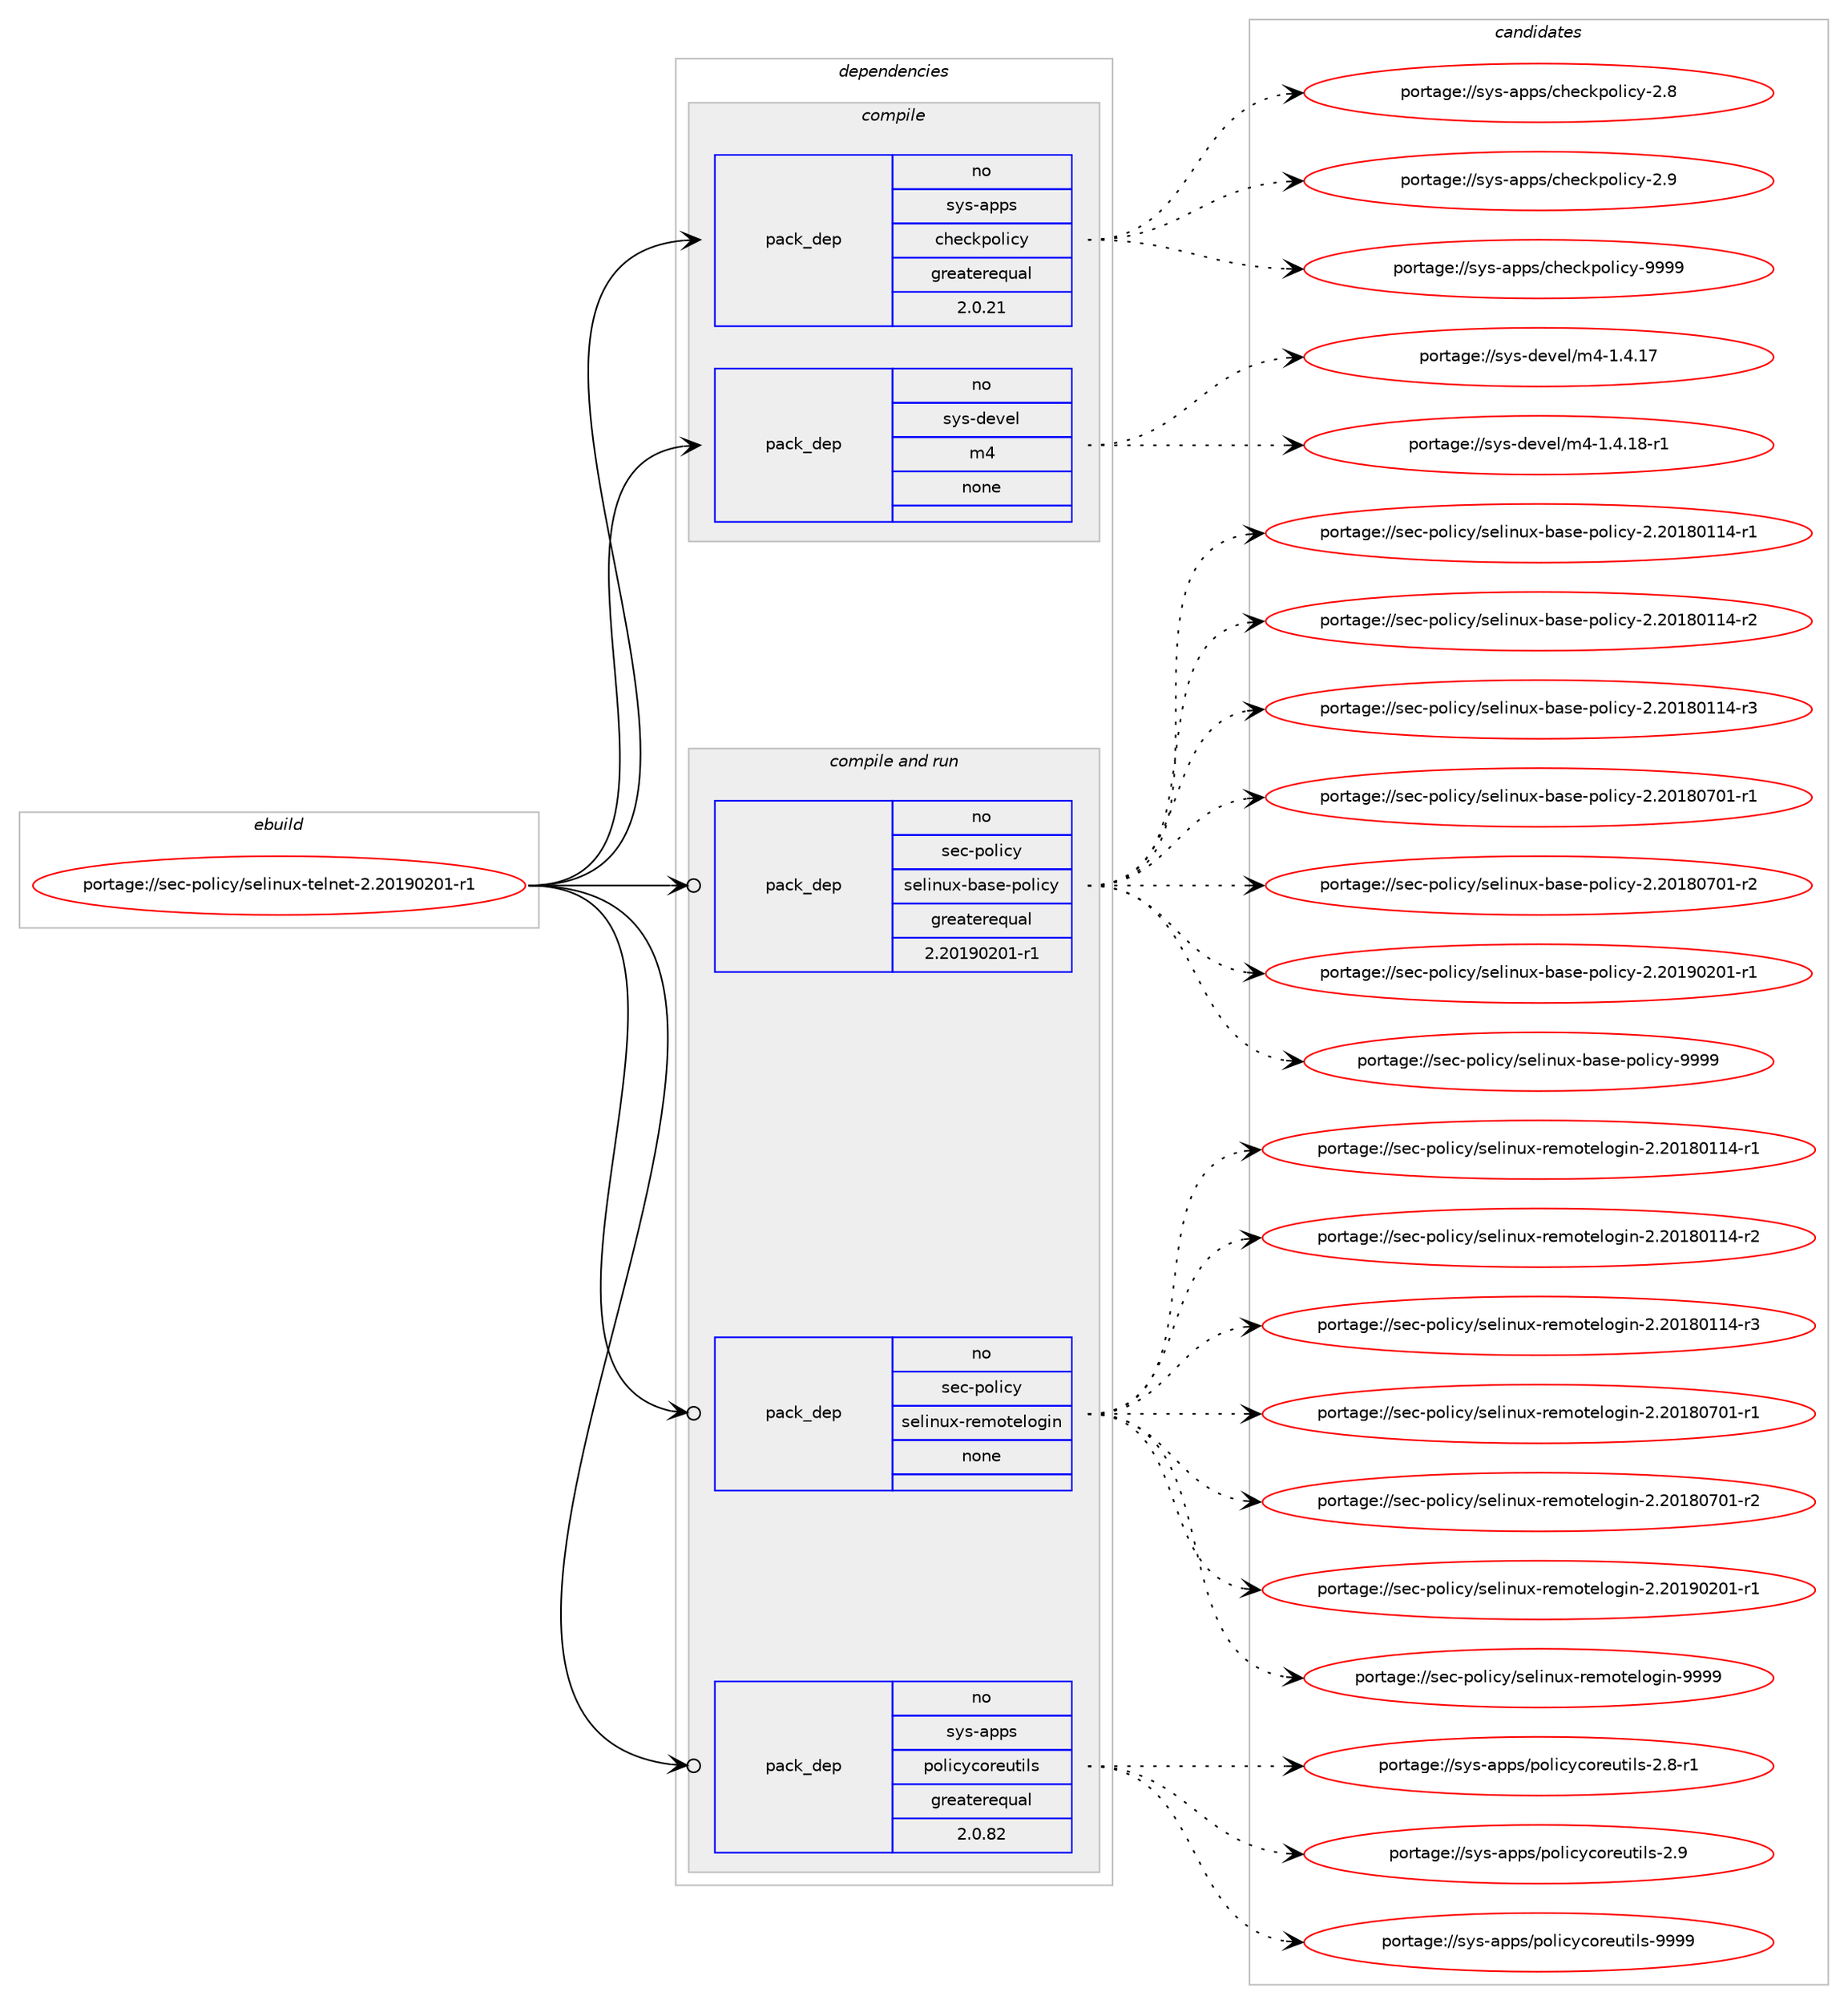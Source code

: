 digraph prolog {

# *************
# Graph options
# *************

newrank=true;
concentrate=true;
compound=true;
graph [rankdir=LR,fontname=Helvetica,fontsize=10,ranksep=1.5];#, ranksep=2.5, nodesep=0.2];
edge  [arrowhead=vee];
node  [fontname=Helvetica,fontsize=10];

# **********
# The ebuild
# **********

subgraph cluster_leftcol {
color=gray;
rank=same;
label=<<i>ebuild</i>>;
id [label="portage://sec-policy/selinux-telnet-2.20190201-r1", color=red, width=4, href="../sec-policy/selinux-telnet-2.20190201-r1.svg"];
}

# ****************
# The dependencies
# ****************

subgraph cluster_midcol {
color=gray;
label=<<i>dependencies</i>>;
subgraph cluster_compile {
fillcolor="#eeeeee";
style=filled;
label=<<i>compile</i>>;
subgraph pack299943 {
dependency405458 [label=<<TABLE BORDER="0" CELLBORDER="1" CELLSPACING="0" CELLPADDING="4" WIDTH="220"><TR><TD ROWSPAN="6" CELLPADDING="30">pack_dep</TD></TR><TR><TD WIDTH="110">no</TD></TR><TR><TD>sys-apps</TD></TR><TR><TD>checkpolicy</TD></TR><TR><TD>greaterequal</TD></TR><TR><TD>2.0.21</TD></TR></TABLE>>, shape=none, color=blue];
}
id:e -> dependency405458:w [weight=20,style="solid",arrowhead="vee"];
subgraph pack299944 {
dependency405459 [label=<<TABLE BORDER="0" CELLBORDER="1" CELLSPACING="0" CELLPADDING="4" WIDTH="220"><TR><TD ROWSPAN="6" CELLPADDING="30">pack_dep</TD></TR><TR><TD WIDTH="110">no</TD></TR><TR><TD>sys-devel</TD></TR><TR><TD>m4</TD></TR><TR><TD>none</TD></TR><TR><TD></TD></TR></TABLE>>, shape=none, color=blue];
}
id:e -> dependency405459:w [weight=20,style="solid",arrowhead="vee"];
}
subgraph cluster_compileandrun {
fillcolor="#eeeeee";
style=filled;
label=<<i>compile and run</i>>;
subgraph pack299945 {
dependency405460 [label=<<TABLE BORDER="0" CELLBORDER="1" CELLSPACING="0" CELLPADDING="4" WIDTH="220"><TR><TD ROWSPAN="6" CELLPADDING="30">pack_dep</TD></TR><TR><TD WIDTH="110">no</TD></TR><TR><TD>sec-policy</TD></TR><TR><TD>selinux-base-policy</TD></TR><TR><TD>greaterequal</TD></TR><TR><TD>2.20190201-r1</TD></TR></TABLE>>, shape=none, color=blue];
}
id:e -> dependency405460:w [weight=20,style="solid",arrowhead="odotvee"];
subgraph pack299946 {
dependency405461 [label=<<TABLE BORDER="0" CELLBORDER="1" CELLSPACING="0" CELLPADDING="4" WIDTH="220"><TR><TD ROWSPAN="6" CELLPADDING="30">pack_dep</TD></TR><TR><TD WIDTH="110">no</TD></TR><TR><TD>sec-policy</TD></TR><TR><TD>selinux-remotelogin</TD></TR><TR><TD>none</TD></TR><TR><TD></TD></TR></TABLE>>, shape=none, color=blue];
}
id:e -> dependency405461:w [weight=20,style="solid",arrowhead="odotvee"];
subgraph pack299947 {
dependency405462 [label=<<TABLE BORDER="0" CELLBORDER="1" CELLSPACING="0" CELLPADDING="4" WIDTH="220"><TR><TD ROWSPAN="6" CELLPADDING="30">pack_dep</TD></TR><TR><TD WIDTH="110">no</TD></TR><TR><TD>sys-apps</TD></TR><TR><TD>policycoreutils</TD></TR><TR><TD>greaterequal</TD></TR><TR><TD>2.0.82</TD></TR></TABLE>>, shape=none, color=blue];
}
id:e -> dependency405462:w [weight=20,style="solid",arrowhead="odotvee"];
}
subgraph cluster_run {
fillcolor="#eeeeee";
style=filled;
label=<<i>run</i>>;
}
}

# **************
# The candidates
# **************

subgraph cluster_choices {
rank=same;
color=gray;
label=<<i>candidates</i>>;

subgraph choice299943 {
color=black;
nodesep=1;
choiceportage11512111545971121121154799104101991071121111081059912145504656 [label="portage://sys-apps/checkpolicy-2.8", color=red, width=4,href="../sys-apps/checkpolicy-2.8.svg"];
choiceportage11512111545971121121154799104101991071121111081059912145504657 [label="portage://sys-apps/checkpolicy-2.9", color=red, width=4,href="../sys-apps/checkpolicy-2.9.svg"];
choiceportage1151211154597112112115479910410199107112111108105991214557575757 [label="portage://sys-apps/checkpolicy-9999", color=red, width=4,href="../sys-apps/checkpolicy-9999.svg"];
dependency405458:e -> choiceportage11512111545971121121154799104101991071121111081059912145504656:w [style=dotted,weight="100"];
dependency405458:e -> choiceportage11512111545971121121154799104101991071121111081059912145504657:w [style=dotted,weight="100"];
dependency405458:e -> choiceportage1151211154597112112115479910410199107112111108105991214557575757:w [style=dotted,weight="100"];
}
subgraph choice299944 {
color=black;
nodesep=1;
choiceportage11512111545100101118101108471095245494652464955 [label="portage://sys-devel/m4-1.4.17", color=red, width=4,href="../sys-devel/m4-1.4.17.svg"];
choiceportage115121115451001011181011084710952454946524649564511449 [label="portage://sys-devel/m4-1.4.18-r1", color=red, width=4,href="../sys-devel/m4-1.4.18-r1.svg"];
dependency405459:e -> choiceportage11512111545100101118101108471095245494652464955:w [style=dotted,weight="100"];
dependency405459:e -> choiceportage115121115451001011181011084710952454946524649564511449:w [style=dotted,weight="100"];
}
subgraph choice299945 {
color=black;
nodesep=1;
choiceportage11510199451121111081059912147115101108105110117120459897115101451121111081059912145504650484956484949524511449 [label="portage://sec-policy/selinux-base-policy-2.20180114-r1", color=red, width=4,href="../sec-policy/selinux-base-policy-2.20180114-r1.svg"];
choiceportage11510199451121111081059912147115101108105110117120459897115101451121111081059912145504650484956484949524511450 [label="portage://sec-policy/selinux-base-policy-2.20180114-r2", color=red, width=4,href="../sec-policy/selinux-base-policy-2.20180114-r2.svg"];
choiceportage11510199451121111081059912147115101108105110117120459897115101451121111081059912145504650484956484949524511451 [label="portage://sec-policy/selinux-base-policy-2.20180114-r3", color=red, width=4,href="../sec-policy/selinux-base-policy-2.20180114-r3.svg"];
choiceportage11510199451121111081059912147115101108105110117120459897115101451121111081059912145504650484956485548494511449 [label="portage://sec-policy/selinux-base-policy-2.20180701-r1", color=red, width=4,href="../sec-policy/selinux-base-policy-2.20180701-r1.svg"];
choiceportage11510199451121111081059912147115101108105110117120459897115101451121111081059912145504650484956485548494511450 [label="portage://sec-policy/selinux-base-policy-2.20180701-r2", color=red, width=4,href="../sec-policy/selinux-base-policy-2.20180701-r2.svg"];
choiceportage11510199451121111081059912147115101108105110117120459897115101451121111081059912145504650484957485048494511449 [label="portage://sec-policy/selinux-base-policy-2.20190201-r1", color=red, width=4,href="../sec-policy/selinux-base-policy-2.20190201-r1.svg"];
choiceportage1151019945112111108105991214711510110810511011712045989711510145112111108105991214557575757 [label="portage://sec-policy/selinux-base-policy-9999", color=red, width=4,href="../sec-policy/selinux-base-policy-9999.svg"];
dependency405460:e -> choiceportage11510199451121111081059912147115101108105110117120459897115101451121111081059912145504650484956484949524511449:w [style=dotted,weight="100"];
dependency405460:e -> choiceportage11510199451121111081059912147115101108105110117120459897115101451121111081059912145504650484956484949524511450:w [style=dotted,weight="100"];
dependency405460:e -> choiceportage11510199451121111081059912147115101108105110117120459897115101451121111081059912145504650484956484949524511451:w [style=dotted,weight="100"];
dependency405460:e -> choiceportage11510199451121111081059912147115101108105110117120459897115101451121111081059912145504650484956485548494511449:w [style=dotted,weight="100"];
dependency405460:e -> choiceportage11510199451121111081059912147115101108105110117120459897115101451121111081059912145504650484956485548494511450:w [style=dotted,weight="100"];
dependency405460:e -> choiceportage11510199451121111081059912147115101108105110117120459897115101451121111081059912145504650484957485048494511449:w [style=dotted,weight="100"];
dependency405460:e -> choiceportage1151019945112111108105991214711510110810511011712045989711510145112111108105991214557575757:w [style=dotted,weight="100"];
}
subgraph choice299946 {
color=black;
nodesep=1;
choiceportage115101994511211110810599121471151011081051101171204511410110911111610110811110310511045504650484956484949524511449 [label="portage://sec-policy/selinux-remotelogin-2.20180114-r1", color=red, width=4,href="../sec-policy/selinux-remotelogin-2.20180114-r1.svg"];
choiceportage115101994511211110810599121471151011081051101171204511410110911111610110811110310511045504650484956484949524511450 [label="portage://sec-policy/selinux-remotelogin-2.20180114-r2", color=red, width=4,href="../sec-policy/selinux-remotelogin-2.20180114-r2.svg"];
choiceportage115101994511211110810599121471151011081051101171204511410110911111610110811110310511045504650484956484949524511451 [label="portage://sec-policy/selinux-remotelogin-2.20180114-r3", color=red, width=4,href="../sec-policy/selinux-remotelogin-2.20180114-r3.svg"];
choiceportage115101994511211110810599121471151011081051101171204511410110911111610110811110310511045504650484956485548494511449 [label="portage://sec-policy/selinux-remotelogin-2.20180701-r1", color=red, width=4,href="../sec-policy/selinux-remotelogin-2.20180701-r1.svg"];
choiceportage115101994511211110810599121471151011081051101171204511410110911111610110811110310511045504650484956485548494511450 [label="portage://sec-policy/selinux-remotelogin-2.20180701-r2", color=red, width=4,href="../sec-policy/selinux-remotelogin-2.20180701-r2.svg"];
choiceportage115101994511211110810599121471151011081051101171204511410110911111610110811110310511045504650484957485048494511449 [label="portage://sec-policy/selinux-remotelogin-2.20190201-r1", color=red, width=4,href="../sec-policy/selinux-remotelogin-2.20190201-r1.svg"];
choiceportage11510199451121111081059912147115101108105110117120451141011091111161011081111031051104557575757 [label="portage://sec-policy/selinux-remotelogin-9999", color=red, width=4,href="../sec-policy/selinux-remotelogin-9999.svg"];
dependency405461:e -> choiceportage115101994511211110810599121471151011081051101171204511410110911111610110811110310511045504650484956484949524511449:w [style=dotted,weight="100"];
dependency405461:e -> choiceportage115101994511211110810599121471151011081051101171204511410110911111610110811110310511045504650484956484949524511450:w [style=dotted,weight="100"];
dependency405461:e -> choiceportage115101994511211110810599121471151011081051101171204511410110911111610110811110310511045504650484956484949524511451:w [style=dotted,weight="100"];
dependency405461:e -> choiceportage115101994511211110810599121471151011081051101171204511410110911111610110811110310511045504650484956485548494511449:w [style=dotted,weight="100"];
dependency405461:e -> choiceportage115101994511211110810599121471151011081051101171204511410110911111610110811110310511045504650484956485548494511450:w [style=dotted,weight="100"];
dependency405461:e -> choiceportage115101994511211110810599121471151011081051101171204511410110911111610110811110310511045504650484957485048494511449:w [style=dotted,weight="100"];
dependency405461:e -> choiceportage11510199451121111081059912147115101108105110117120451141011091111161011081111031051104557575757:w [style=dotted,weight="100"];
}
subgraph choice299947 {
color=black;
nodesep=1;
choiceportage1151211154597112112115471121111081059912199111114101117116105108115455046564511449 [label="portage://sys-apps/policycoreutils-2.8-r1", color=red, width=4,href="../sys-apps/policycoreutils-2.8-r1.svg"];
choiceportage115121115459711211211547112111108105991219911111410111711610510811545504657 [label="portage://sys-apps/policycoreutils-2.9", color=red, width=4,href="../sys-apps/policycoreutils-2.9.svg"];
choiceportage11512111545971121121154711211110810599121991111141011171161051081154557575757 [label="portage://sys-apps/policycoreutils-9999", color=red, width=4,href="../sys-apps/policycoreutils-9999.svg"];
dependency405462:e -> choiceportage1151211154597112112115471121111081059912199111114101117116105108115455046564511449:w [style=dotted,weight="100"];
dependency405462:e -> choiceportage115121115459711211211547112111108105991219911111410111711610510811545504657:w [style=dotted,weight="100"];
dependency405462:e -> choiceportage11512111545971121121154711211110810599121991111141011171161051081154557575757:w [style=dotted,weight="100"];
}
}

}
